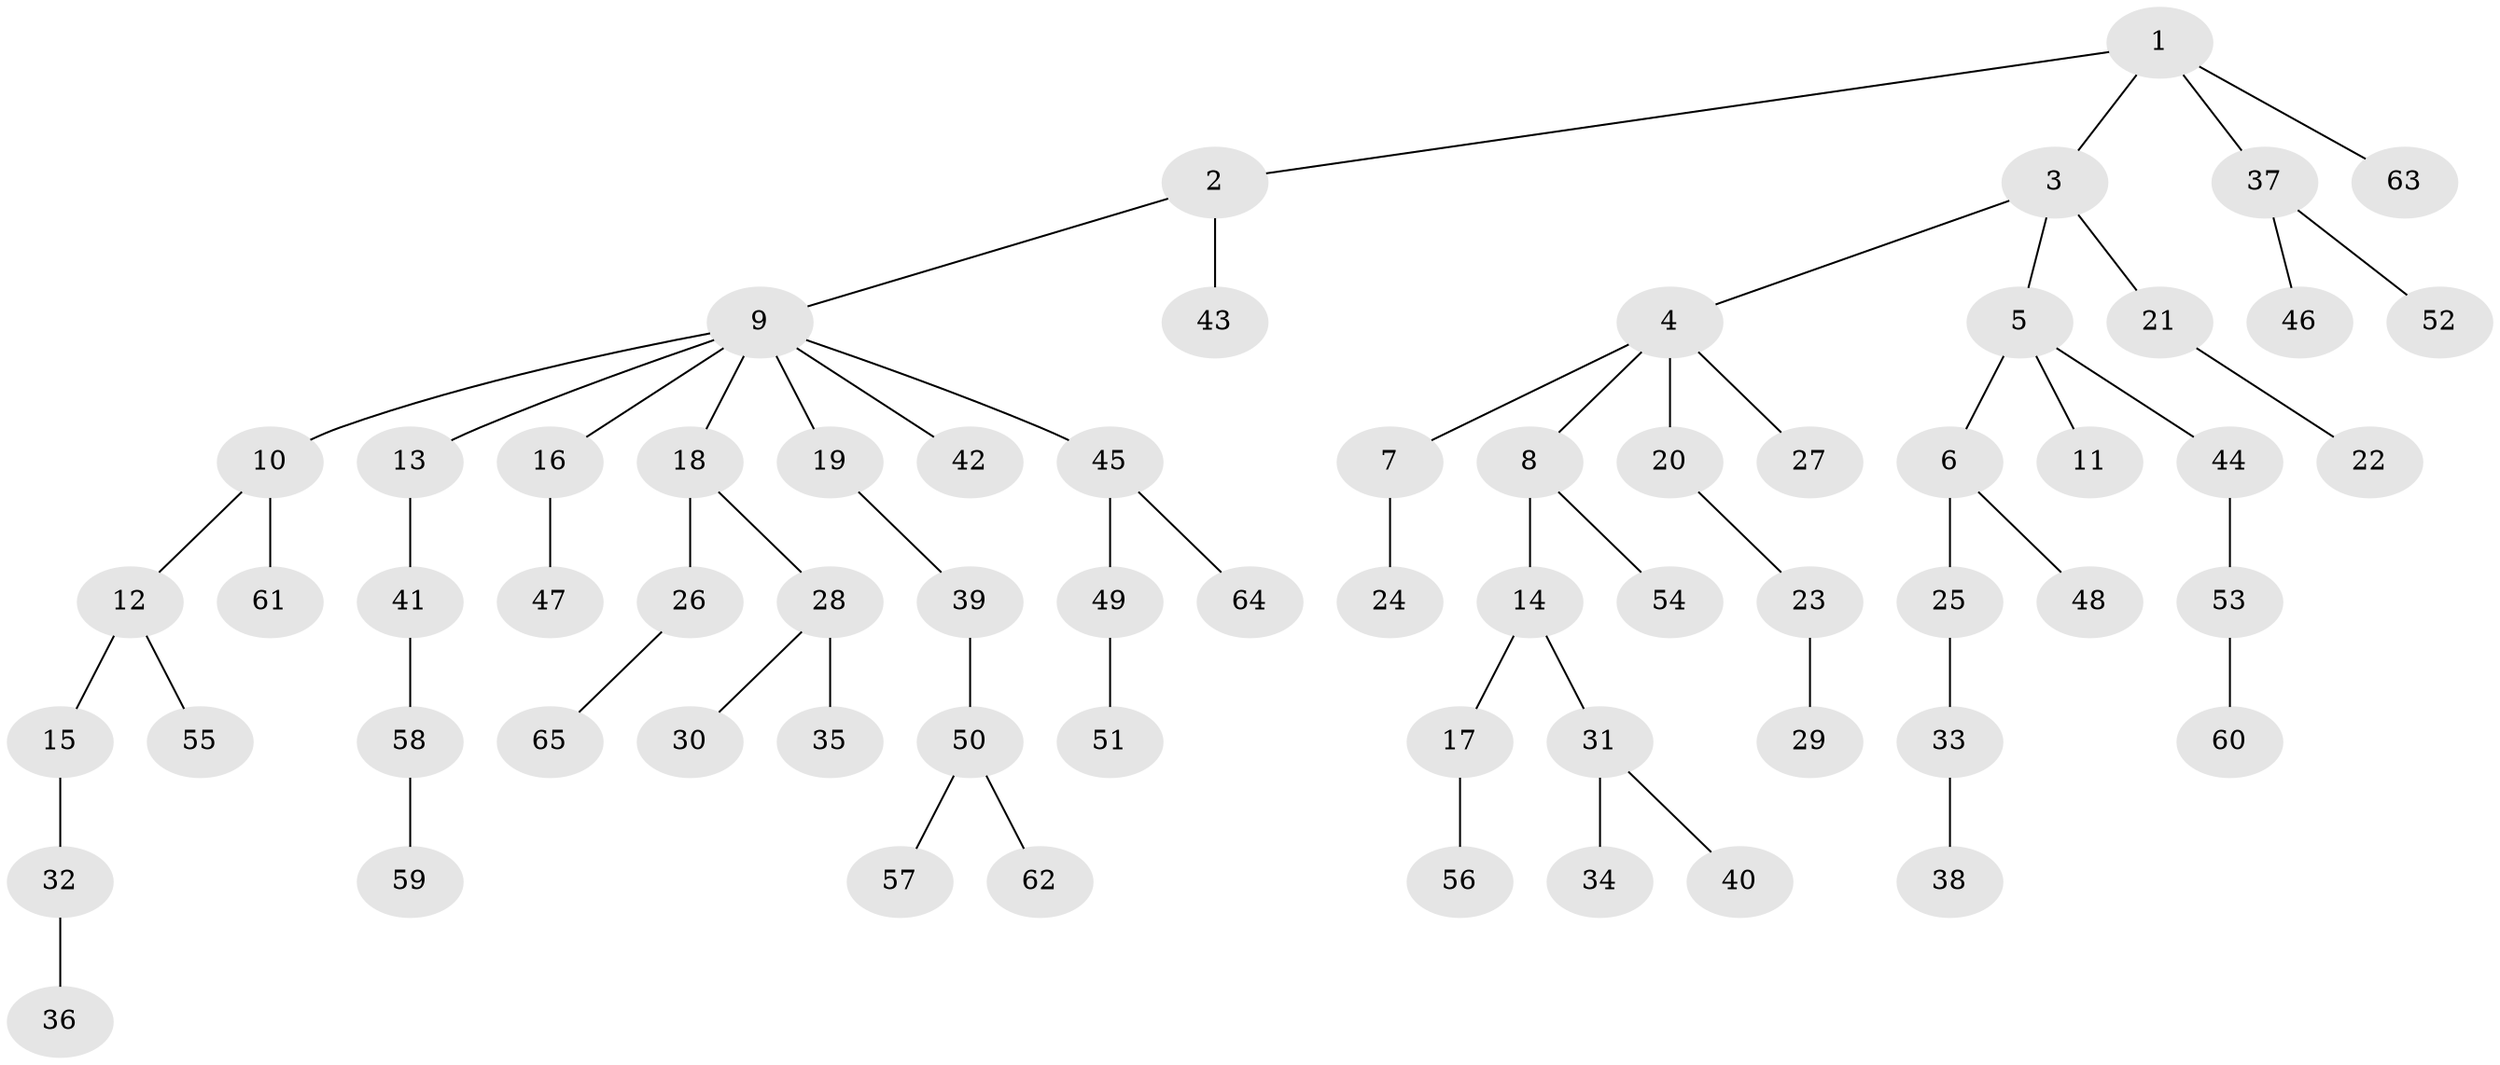 // original degree distribution, {5: 0.02197802197802198, 3: 0.13186813186813187, 4: 0.08791208791208792, 6: 0.01098901098901099, 1: 0.5164835164835165, 2: 0.21978021978021978, 9: 0.01098901098901099}
// Generated by graph-tools (version 1.1) at 2025/51/03/04/25 22:51:59]
// undirected, 65 vertices, 64 edges
graph export_dot {
  node [color=gray90,style=filled];
  1;
  2;
  3;
  4;
  5;
  6;
  7;
  8;
  9;
  10;
  11;
  12;
  13;
  14;
  15;
  16;
  17;
  18;
  19;
  20;
  21;
  22;
  23;
  24;
  25;
  26;
  27;
  28;
  29;
  30;
  31;
  32;
  33;
  34;
  35;
  36;
  37;
  38;
  39;
  40;
  41;
  42;
  43;
  44;
  45;
  46;
  47;
  48;
  49;
  50;
  51;
  52;
  53;
  54;
  55;
  56;
  57;
  58;
  59;
  60;
  61;
  62;
  63;
  64;
  65;
  1 -- 2 [weight=1.0];
  1 -- 3 [weight=1.0];
  1 -- 37 [weight=1.0];
  1 -- 63 [weight=1.0];
  2 -- 9 [weight=1.0];
  2 -- 43 [weight=1.0];
  3 -- 4 [weight=1.0];
  3 -- 5 [weight=1.0];
  3 -- 21 [weight=1.0];
  4 -- 7 [weight=1.0];
  4 -- 8 [weight=1.0];
  4 -- 20 [weight=1.0];
  4 -- 27 [weight=1.0];
  5 -- 6 [weight=1.0];
  5 -- 11 [weight=1.0];
  5 -- 44 [weight=1.0];
  6 -- 25 [weight=1.0];
  6 -- 48 [weight=1.0];
  7 -- 24 [weight=1.0];
  8 -- 14 [weight=1.0];
  8 -- 54 [weight=1.0];
  9 -- 10 [weight=1.0];
  9 -- 13 [weight=1.0];
  9 -- 16 [weight=1.0];
  9 -- 18 [weight=1.0];
  9 -- 19 [weight=1.0];
  9 -- 42 [weight=1.0];
  9 -- 45 [weight=1.0];
  10 -- 12 [weight=1.0];
  10 -- 61 [weight=1.0];
  12 -- 15 [weight=1.0];
  12 -- 55 [weight=1.0];
  13 -- 41 [weight=1.0];
  14 -- 17 [weight=1.0];
  14 -- 31 [weight=1.0];
  15 -- 32 [weight=1.0];
  16 -- 47 [weight=1.0];
  17 -- 56 [weight=1.0];
  18 -- 26 [weight=1.0];
  18 -- 28 [weight=1.0];
  19 -- 39 [weight=1.0];
  20 -- 23 [weight=1.0];
  21 -- 22 [weight=1.0];
  23 -- 29 [weight=1.0];
  25 -- 33 [weight=1.0];
  26 -- 65 [weight=1.0];
  28 -- 30 [weight=1.0];
  28 -- 35 [weight=1.0];
  31 -- 34 [weight=1.0];
  31 -- 40 [weight=1.0];
  32 -- 36 [weight=1.0];
  33 -- 38 [weight=1.0];
  37 -- 46 [weight=1.0];
  37 -- 52 [weight=1.0];
  39 -- 50 [weight=1.0];
  41 -- 58 [weight=1.0];
  44 -- 53 [weight=1.0];
  45 -- 49 [weight=1.0];
  45 -- 64 [weight=1.0];
  49 -- 51 [weight=1.0];
  50 -- 57 [weight=1.0];
  50 -- 62 [weight=1.0];
  53 -- 60 [weight=1.0];
  58 -- 59 [weight=1.0];
}
